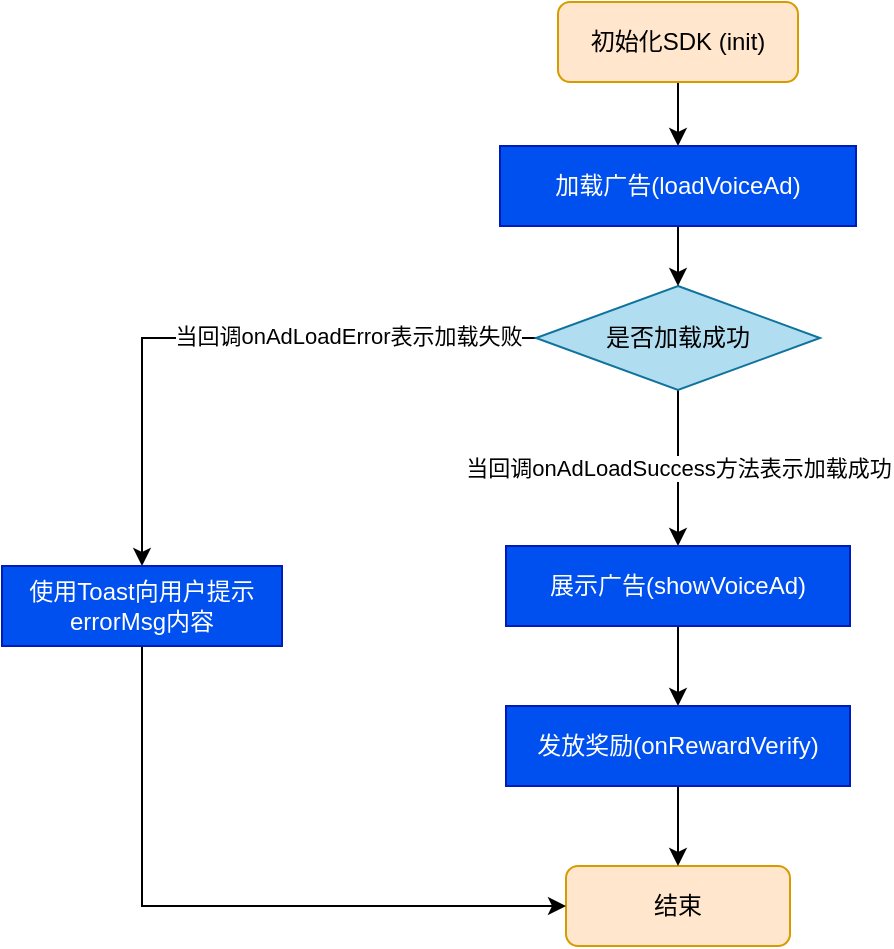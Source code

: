 <mxfile version="21.6.3" type="github">
  <diagram id="C5RBs43oDa-KdzZeNtuy" name="Page-1">
    <mxGraphModel dx="977" dy="599" grid="1" gridSize="10" guides="1" tooltips="1" connect="1" arrows="1" fold="1" page="1" pageScale="1" pageWidth="827" pageHeight="1169" math="0" shadow="0">
      <root>
        <mxCell id="WIyWlLk6GJQsqaUBKTNV-0" />
        <mxCell id="WIyWlLk6GJQsqaUBKTNV-1" parent="WIyWlLk6GJQsqaUBKTNV-0" />
        <mxCell id="j1TYZuY-2m1cKzTf9puD-7" style="edgeStyle=orthogonalEdgeStyle;rounded=0;orthogonalLoop=1;jettySize=auto;html=1;entryX=0.5;entryY=0;entryDx=0;entryDy=0;" edge="1" parent="WIyWlLk6GJQsqaUBKTNV-1" source="WIyWlLk6GJQsqaUBKTNV-3" target="j1TYZuY-2m1cKzTf9puD-3">
          <mxGeometry relative="1" as="geometry" />
        </mxCell>
        <mxCell id="WIyWlLk6GJQsqaUBKTNV-3" value="初始化SDK (init)" style="rounded=1;whiteSpace=wrap;html=1;fontSize=12;glass=0;strokeWidth=1;shadow=0;fillColor=#ffe6cc;strokeColor=#d79b00;" parent="WIyWlLk6GJQsqaUBKTNV-1" vertex="1">
          <mxGeometry x="368" y="18" width="120" height="40" as="geometry" />
        </mxCell>
        <mxCell id="j1TYZuY-2m1cKzTf9puD-9" style="edgeStyle=orthogonalEdgeStyle;rounded=0;orthogonalLoop=1;jettySize=auto;html=1;entryX=0.5;entryY=0;entryDx=0;entryDy=0;" edge="1" parent="WIyWlLk6GJQsqaUBKTNV-1" source="j1TYZuY-2m1cKzTf9puD-2" target="j1TYZuY-2m1cKzTf9puD-5">
          <mxGeometry relative="1" as="geometry" />
        </mxCell>
        <mxCell id="j1TYZuY-2m1cKzTf9puD-10" value="当回调onAdLoadSuccess方法表示加载成功" style="edgeLabel;html=1;align=center;verticalAlign=middle;resizable=0;points=[];" vertex="1" connectable="0" parent="j1TYZuY-2m1cKzTf9puD-9">
          <mxGeometry x="-0.007" y="-3" relative="1" as="geometry">
            <mxPoint x="3" as="offset" />
          </mxGeometry>
        </mxCell>
        <mxCell id="j1TYZuY-2m1cKzTf9puD-12" style="edgeStyle=orthogonalEdgeStyle;rounded=0;orthogonalLoop=1;jettySize=auto;html=1;entryX=0.5;entryY=0;entryDx=0;entryDy=0;" edge="1" parent="WIyWlLk6GJQsqaUBKTNV-1" source="j1TYZuY-2m1cKzTf9puD-2" target="j1TYZuY-2m1cKzTf9puD-11">
          <mxGeometry relative="1" as="geometry" />
        </mxCell>
        <mxCell id="j1TYZuY-2m1cKzTf9puD-13" value="当回调onAdLoadError表示加载失败" style="edgeLabel;html=1;align=center;verticalAlign=middle;resizable=0;points=[];" vertex="1" connectable="0" parent="j1TYZuY-2m1cKzTf9puD-12">
          <mxGeometry x="-0.402" y="-3" relative="1" as="geometry">
            <mxPoint x="-1" y="2" as="offset" />
          </mxGeometry>
        </mxCell>
        <mxCell id="j1TYZuY-2m1cKzTf9puD-2" value="是否加载成功" style="rhombus;whiteSpace=wrap;html=1;fillColor=#b1ddf0;strokeColor=#10739e;" vertex="1" parent="WIyWlLk6GJQsqaUBKTNV-1">
          <mxGeometry x="357" y="160" width="142" height="52" as="geometry" />
        </mxCell>
        <mxCell id="j1TYZuY-2m1cKzTf9puD-8" style="edgeStyle=orthogonalEdgeStyle;rounded=0;orthogonalLoop=1;jettySize=auto;html=1;entryX=0.5;entryY=0;entryDx=0;entryDy=0;" edge="1" parent="WIyWlLk6GJQsqaUBKTNV-1" source="j1TYZuY-2m1cKzTf9puD-3" target="j1TYZuY-2m1cKzTf9puD-2">
          <mxGeometry relative="1" as="geometry" />
        </mxCell>
        <mxCell id="j1TYZuY-2m1cKzTf9puD-3" value="加载广告(loadVoiceAd)" style="rounded=0;whiteSpace=wrap;html=1;fillColor=#0050ef;fontColor=#ffffff;strokeColor=#001DBC;" vertex="1" parent="WIyWlLk6GJQsqaUBKTNV-1">
          <mxGeometry x="339" y="90" width="178" height="40" as="geometry" />
        </mxCell>
        <mxCell id="j1TYZuY-2m1cKzTf9puD-4" value="结束" style="rounded=1;whiteSpace=wrap;html=1;fillColor=#ffe6cc;strokeColor=#d79b00;" vertex="1" parent="WIyWlLk6GJQsqaUBKTNV-1">
          <mxGeometry x="372" y="450" width="112" height="40" as="geometry" />
        </mxCell>
        <mxCell id="j1TYZuY-2m1cKzTf9puD-15" style="edgeStyle=orthogonalEdgeStyle;rounded=0;orthogonalLoop=1;jettySize=auto;html=1;entryX=0.5;entryY=0;entryDx=0;entryDy=0;" edge="1" parent="WIyWlLk6GJQsqaUBKTNV-1" source="j1TYZuY-2m1cKzTf9puD-5" target="j1TYZuY-2m1cKzTf9puD-6">
          <mxGeometry relative="1" as="geometry" />
        </mxCell>
        <mxCell id="j1TYZuY-2m1cKzTf9puD-5" value="展示广告(showVoiceAd)" style="rounded=0;whiteSpace=wrap;html=1;fillColor=#0050ef;fontColor=#ffffff;strokeColor=#001DBC;" vertex="1" parent="WIyWlLk6GJQsqaUBKTNV-1">
          <mxGeometry x="342" y="290" width="172" height="40" as="geometry" />
        </mxCell>
        <mxCell id="j1TYZuY-2m1cKzTf9puD-16" style="edgeStyle=orthogonalEdgeStyle;rounded=0;orthogonalLoop=1;jettySize=auto;html=1;entryX=0.5;entryY=0;entryDx=0;entryDy=0;" edge="1" parent="WIyWlLk6GJQsqaUBKTNV-1" source="j1TYZuY-2m1cKzTf9puD-6" target="j1TYZuY-2m1cKzTf9puD-4">
          <mxGeometry relative="1" as="geometry" />
        </mxCell>
        <mxCell id="j1TYZuY-2m1cKzTf9puD-6" value="发放奖励(onRewardVerify)" style="rounded=0;whiteSpace=wrap;html=1;fillColor=#0050ef;fontColor=#ffffff;strokeColor=#001DBC;" vertex="1" parent="WIyWlLk6GJQsqaUBKTNV-1">
          <mxGeometry x="342" y="370" width="172" height="40" as="geometry" />
        </mxCell>
        <mxCell id="j1TYZuY-2m1cKzTf9puD-17" style="edgeStyle=orthogonalEdgeStyle;rounded=0;orthogonalLoop=1;jettySize=auto;html=1;entryX=0;entryY=0.5;entryDx=0;entryDy=0;exitX=0.5;exitY=1;exitDx=0;exitDy=0;" edge="1" parent="WIyWlLk6GJQsqaUBKTNV-1" source="j1TYZuY-2m1cKzTf9puD-11" target="j1TYZuY-2m1cKzTf9puD-4">
          <mxGeometry relative="1" as="geometry" />
        </mxCell>
        <mxCell id="j1TYZuY-2m1cKzTf9puD-11" value="使用Toast向用户提示errorMsg内容" style="rounded=0;whiteSpace=wrap;html=1;fillColor=#0050ef;fontColor=#ffffff;strokeColor=#001DBC;" vertex="1" parent="WIyWlLk6GJQsqaUBKTNV-1">
          <mxGeometry x="90" y="300" width="140" height="40" as="geometry" />
        </mxCell>
      </root>
    </mxGraphModel>
  </diagram>
</mxfile>
